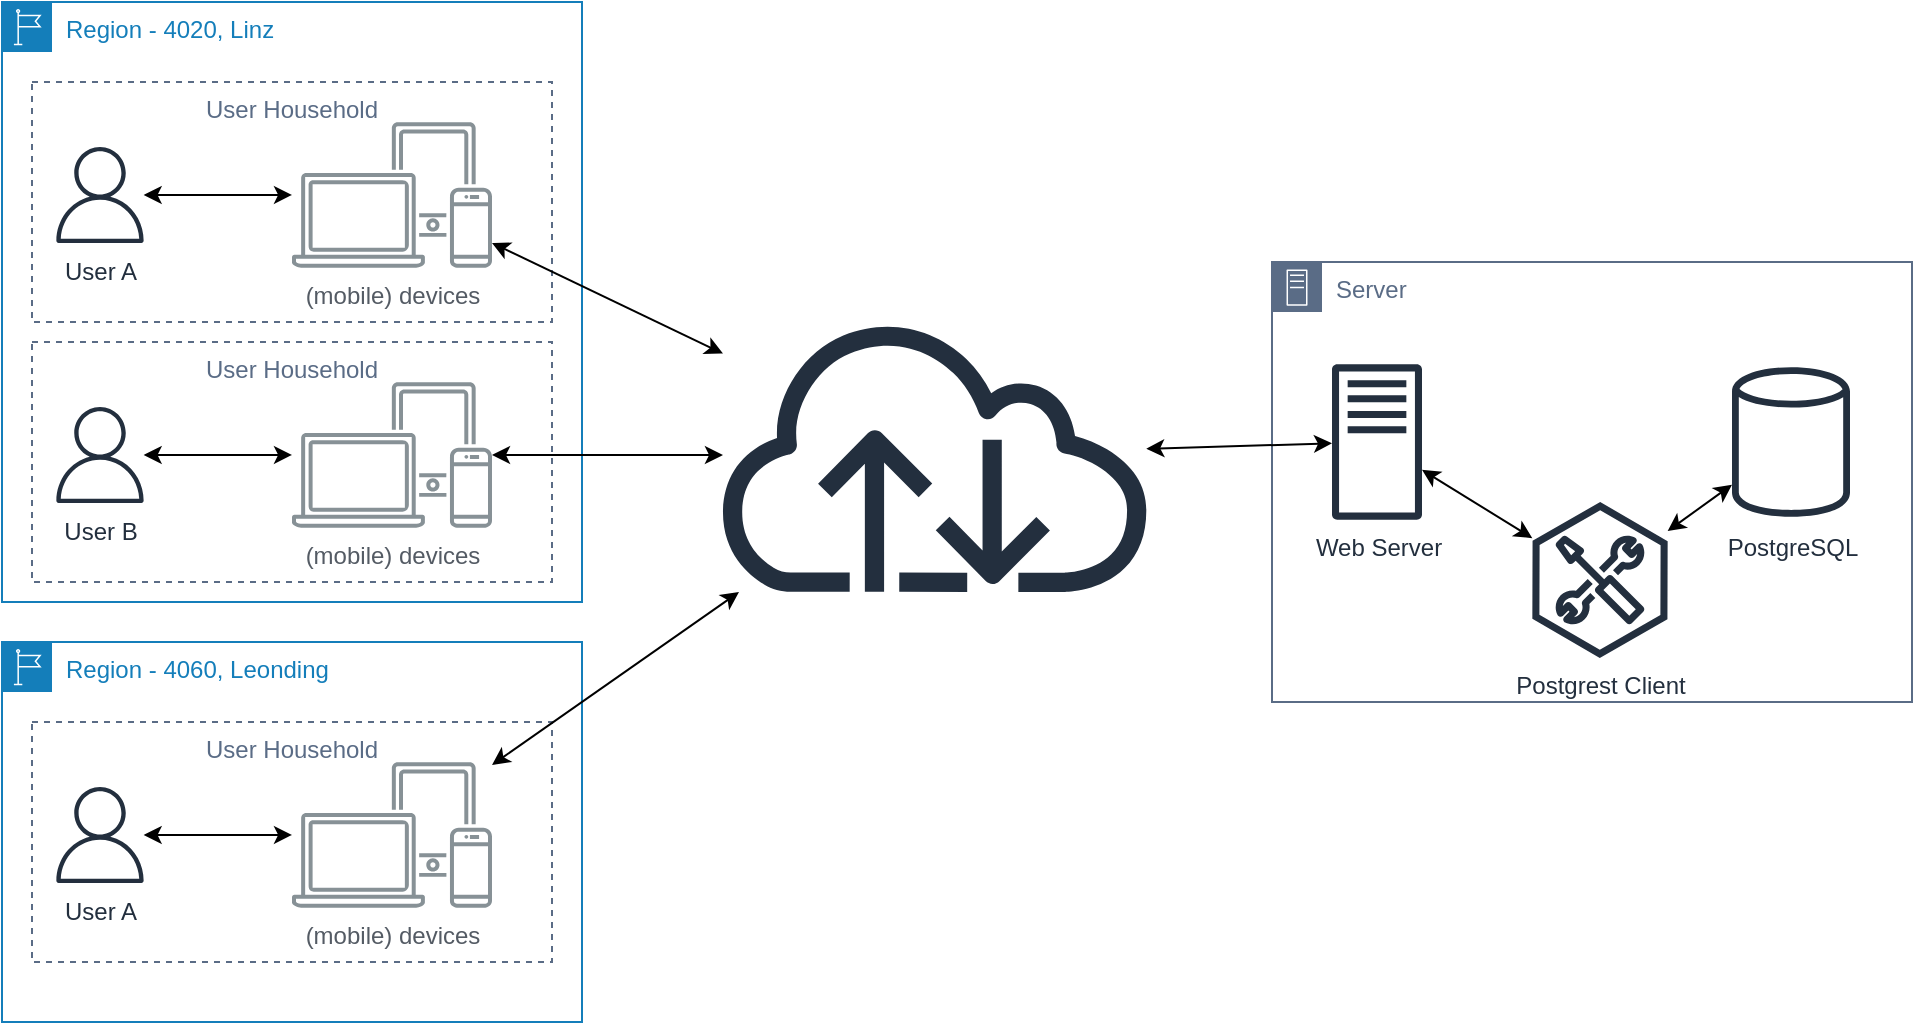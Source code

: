 <mxfile version="13.3.9" type="device"><diagram id="l8hXMBHkgcEJcSW0mbfh" name="Page-1"><mxGraphModel dx="1086" dy="806" grid="1" gridSize="10" guides="1" tooltips="1" connect="1" arrows="1" fold="1" page="1" pageScale="1" pageWidth="1169" pageHeight="827" math="0" shadow="0"><root><mxCell id="0"/><mxCell id="1" parent="0"/><mxCell id="CAPDq7uV__BxMRvXps6q-25" value="Region - 4060, Leonding" style="points=[[0,0],[0.25,0],[0.5,0],[0.75,0],[1,0],[1,0.25],[1,0.5],[1,0.75],[1,1],[0.75,1],[0.5,1],[0.25,1],[0,1],[0,0.75],[0,0.5],[0,0.25]];outlineConnect=0;gradientColor=none;html=1;whiteSpace=wrap;fontSize=12;fontStyle=0;shape=mxgraph.aws4.group;grIcon=mxgraph.aws4.group_region;strokeColor=#147EBA;fillColor=none;verticalAlign=top;align=left;spacingLeft=30;fontColor=#147EBA;dashed=0;" vertex="1" parent="1"><mxGeometry x="135" y="350" width="290" height="190" as="geometry"/></mxCell><mxCell id="CAPDq7uV__BxMRvXps6q-15" value="Region - 4020, Linz" style="points=[[0,0],[0.25,0],[0.5,0],[0.75,0],[1,0],[1,0.25],[1,0.5],[1,0.75],[1,1],[0.75,1],[0.5,1],[0.25,1],[0,1],[0,0.75],[0,0.5],[0,0.25]];outlineConnect=0;gradientColor=none;html=1;whiteSpace=wrap;fontSize=12;fontStyle=0;shape=mxgraph.aws4.group;grIcon=mxgraph.aws4.group_region;strokeColor=#147EBA;fillColor=none;verticalAlign=top;align=left;spacingLeft=30;fontColor=#147EBA;dashed=0;" vertex="1" parent="1"><mxGeometry x="135" y="30" width="290" height="300" as="geometry"/></mxCell><mxCell id="CAPDq7uV__BxMRvXps6q-16" value="User Household" style="fillColor=none;strokeColor=#5A6C86;dashed=1;verticalAlign=top;fontStyle=0;fontColor=#5A6C86;" vertex="1" parent="1"><mxGeometry x="150" y="70" width="260" height="120" as="geometry"/></mxCell><mxCell id="CAPDq7uV__BxMRvXps6q-17" value="User Household" style="fillColor=none;strokeColor=#5A6C86;dashed=1;verticalAlign=top;fontStyle=0;fontColor=#5A6C86;" vertex="1" parent="1"><mxGeometry x="150" y="200" width="260" height="120" as="geometry"/></mxCell><mxCell id="CAPDq7uV__BxMRvXps6q-19" value="" style="edgeStyle=orthogonalEdgeStyle;rounded=0;orthogonalLoop=1;jettySize=auto;html=1;startArrow=classic;startFill=1;" edge="1" parent="1" source="CAPDq7uV__BxMRvXps6q-1" target="CAPDq7uV__BxMRvXps6q-2"><mxGeometry relative="1" as="geometry"/></mxCell><mxCell id="CAPDq7uV__BxMRvXps6q-1" value="User A" style="outlineConnect=0;fontColor=#232F3E;gradientColor=none;fillColor=#232F3E;strokeColor=none;dashed=0;verticalLabelPosition=bottom;verticalAlign=top;align=center;html=1;fontSize=12;fontStyle=0;aspect=fixed;pointerEvents=1;shape=mxgraph.aws4.user;" vertex="1" parent="1"><mxGeometry x="160" y="102.5" width="48" height="48" as="geometry"/></mxCell><mxCell id="CAPDq7uV__BxMRvXps6q-2" value="(mobile) devices" style="outlineConnect=0;gradientColor=none;fontColor=#545B64;strokeColor=none;fillColor=#879196;dashed=0;verticalLabelPosition=bottom;verticalAlign=top;align=center;html=1;fontSize=12;fontStyle=0;aspect=fixed;shape=mxgraph.aws4.illustration_devices;pointerEvents=1" vertex="1" parent="1"><mxGeometry x="280" y="90" width="100" height="73" as="geometry"/></mxCell><mxCell id="CAPDq7uV__BxMRvXps6q-3" value="" style="outlineConnect=0;fontColor=#232F3E;gradientColor=none;fillColor=#232F3E;strokeColor=none;dashed=0;verticalLabelPosition=bottom;verticalAlign=top;align=center;html=1;fontSize=12;fontStyle=0;aspect=fixed;pointerEvents=1;shape=mxgraph.aws4.internet;" vertex="1" parent="1"><mxGeometry x="490" y="188" width="222.63" height="137" as="geometry"/></mxCell><mxCell id="CAPDq7uV__BxMRvXps6q-20" value="" style="edgeStyle=orthogonalEdgeStyle;rounded=0;orthogonalLoop=1;jettySize=auto;html=1;startArrow=classic;startFill=1;" edge="1" parent="1" source="CAPDq7uV__BxMRvXps6q-10" target="CAPDq7uV__BxMRvXps6q-11"><mxGeometry relative="1" as="geometry"/></mxCell><mxCell id="CAPDq7uV__BxMRvXps6q-10" value="User B" style="outlineConnect=0;fontColor=#232F3E;gradientColor=none;fillColor=#232F3E;strokeColor=none;dashed=0;verticalLabelPosition=bottom;verticalAlign=top;align=center;html=1;fontSize=12;fontStyle=0;aspect=fixed;pointerEvents=1;shape=mxgraph.aws4.user;" vertex="1" parent="1"><mxGeometry x="160" y="232.5" width="48" height="48" as="geometry"/></mxCell><mxCell id="CAPDq7uV__BxMRvXps6q-11" value="(mobile) devices" style="outlineConnect=0;gradientColor=none;fontColor=#545B64;strokeColor=none;fillColor=#879196;dashed=0;verticalLabelPosition=bottom;verticalAlign=top;align=center;html=1;fontSize=12;fontStyle=0;aspect=fixed;shape=mxgraph.aws4.illustration_devices;pointerEvents=1" vertex="1" parent="1"><mxGeometry x="280" y="220" width="100" height="73" as="geometry"/></mxCell><mxCell id="CAPDq7uV__BxMRvXps6q-14" value="Server" style="points=[[0,0],[0.25,0],[0.5,0],[0.75,0],[1,0],[1,0.25],[1,0.5],[1,0.75],[1,1],[0.75,1],[0.5,1],[0.25,1],[0,1],[0,0.75],[0,0.5],[0,0.25]];outlineConnect=0;gradientColor=none;html=1;whiteSpace=wrap;fontSize=12;fontStyle=0;shape=mxgraph.aws4.group;grIcon=mxgraph.aws4.group_on_premise;strokeColor=#5A6C86;fillColor=none;verticalAlign=top;align=left;spacingLeft=30;fontColor=#5A6C86;dashed=0;" vertex="1" parent="1"><mxGeometry x="770" y="160" width="320" height="220" as="geometry"/></mxCell><mxCell id="CAPDq7uV__BxMRvXps6q-21" value="User Household" style="fillColor=none;strokeColor=#5A6C86;dashed=1;verticalAlign=top;fontStyle=0;fontColor=#5A6C86;" vertex="1" parent="1"><mxGeometry x="150" y="390" width="260" height="120" as="geometry"/></mxCell><mxCell id="CAPDq7uV__BxMRvXps6q-22" value="" style="edgeStyle=orthogonalEdgeStyle;rounded=0;orthogonalLoop=1;jettySize=auto;html=1;startArrow=classic;startFill=1;" edge="1" parent="1" source="CAPDq7uV__BxMRvXps6q-23" target="CAPDq7uV__BxMRvXps6q-24"><mxGeometry relative="1" as="geometry"/></mxCell><mxCell id="CAPDq7uV__BxMRvXps6q-23" value="User A" style="outlineConnect=0;fontColor=#232F3E;gradientColor=none;fillColor=#232F3E;strokeColor=none;dashed=0;verticalLabelPosition=bottom;verticalAlign=top;align=center;html=1;fontSize=12;fontStyle=0;aspect=fixed;pointerEvents=1;shape=mxgraph.aws4.user;" vertex="1" parent="1"><mxGeometry x="160" y="422.5" width="48" height="48" as="geometry"/></mxCell><mxCell id="CAPDq7uV__BxMRvXps6q-24" value="(mobile) devices" style="outlineConnect=0;gradientColor=none;fontColor=#545B64;strokeColor=none;fillColor=#879196;dashed=0;verticalLabelPosition=bottom;verticalAlign=top;align=center;html=1;fontSize=12;fontStyle=0;aspect=fixed;shape=mxgraph.aws4.illustration_devices;pointerEvents=1" vertex="1" parent="1"><mxGeometry x="280" y="410" width="100" height="73" as="geometry"/></mxCell><mxCell id="CAPDq7uV__BxMRvXps6q-28" value="" style="endArrow=classic;startArrow=classic;html=1;" edge="1" parent="1" source="CAPDq7uV__BxMRvXps6q-24" target="CAPDq7uV__BxMRvXps6q-3"><mxGeometry width="50" height="50" relative="1" as="geometry"><mxPoint x="520" y="440" as="sourcePoint"/><mxPoint x="570" y="390" as="targetPoint"/></mxGeometry></mxCell><mxCell id="CAPDq7uV__BxMRvXps6q-29" value="" style="endArrow=classic;startArrow=classic;html=1;" edge="1" parent="1" source="CAPDq7uV__BxMRvXps6q-11" target="CAPDq7uV__BxMRvXps6q-3"><mxGeometry width="50" height="50" relative="1" as="geometry"><mxPoint x="520" y="440" as="sourcePoint"/><mxPoint x="570" y="390" as="targetPoint"/></mxGeometry></mxCell><mxCell id="CAPDq7uV__BxMRvXps6q-31" value="" style="endArrow=classic;startArrow=classic;html=1;" edge="1" parent="1" source="CAPDq7uV__BxMRvXps6q-2" target="CAPDq7uV__BxMRvXps6q-3"><mxGeometry width="50" height="50" relative="1" as="geometry"><mxPoint x="520" y="440" as="sourcePoint"/><mxPoint x="460" y="100" as="targetPoint"/><Array as="points"/></mxGeometry></mxCell><mxCell id="CAPDq7uV__BxMRvXps6q-33" value="" style="endArrow=classic;startArrow=classic;html=1;" edge="1" parent="1" source="CAPDq7uV__BxMRvXps6q-35" target="CAPDq7uV__BxMRvXps6q-34"><mxGeometry width="50" height="50" relative="1" as="geometry"><mxPoint x="690" y="420" as="sourcePoint"/><mxPoint x="570" y="360" as="targetPoint"/></mxGeometry></mxCell><mxCell id="CAPDq7uV__BxMRvXps6q-34" value="Web Server" style="outlineConnect=0;fontColor=#232F3E;gradientColor=none;fillColor=#232F3E;strokeColor=none;dashed=0;verticalLabelPosition=bottom;verticalAlign=top;align=center;html=1;fontSize=12;fontStyle=0;aspect=fixed;pointerEvents=1;shape=mxgraph.aws4.traditional_server;" vertex="1" parent="1"><mxGeometry x="800" y="211" width="45" height="78" as="geometry"/></mxCell><mxCell id="CAPDq7uV__BxMRvXps6q-35" value="Postgrest Client" style="outlineConnect=0;fontColor=#232F3E;gradientColor=none;fillColor=#232F3E;strokeColor=none;dashed=0;verticalLabelPosition=bottom;verticalAlign=top;align=center;html=1;fontSize=12;fontStyle=0;aspect=fixed;pointerEvents=1;shape=mxgraph.aws4.external_toolkit;" vertex="1" parent="1"><mxGeometry x="900" y="280" width="68" height="78" as="geometry"/></mxCell><mxCell id="CAPDq7uV__BxMRvXps6q-37" value="PostgreSQL" style="outlineConnect=0;fontColor=#232F3E;gradientColor=none;fillColor=#232F3E;strokeColor=none;dashed=0;verticalLabelPosition=bottom;verticalAlign=top;align=center;html=1;fontSize=12;fontStyle=0;aspect=fixed;pointerEvents=1;shape=mxgraph.aws4.generic_database;" vertex="1" parent="1"><mxGeometry x="1000" y="211" width="59" height="78" as="geometry"/></mxCell><mxCell id="CAPDq7uV__BxMRvXps6q-38" value="" style="endArrow=classic;startArrow=classic;html=1;" edge="1" parent="1" source="CAPDq7uV__BxMRvXps6q-37" target="CAPDq7uV__BxMRvXps6q-35"><mxGeometry width="50" height="50" relative="1" as="geometry"><mxPoint x="910.212" y="308.091" as="sourcePoint"/><mxPoint x="855" y="273.924" as="targetPoint"/></mxGeometry></mxCell><mxCell id="CAPDq7uV__BxMRvXps6q-40" value="" style="endArrow=classic;startArrow=classic;html=1;" edge="1" parent="1" source="CAPDq7uV__BxMRvXps6q-3" target="CAPDq7uV__BxMRvXps6q-34"><mxGeometry width="50" height="50" relative="1" as="geometry"><mxPoint x="390" y="266.5" as="sourcePoint"/><mxPoint x="501.698" y="266.5" as="targetPoint"/></mxGeometry></mxCell></root></mxGraphModel></diagram></mxfile>